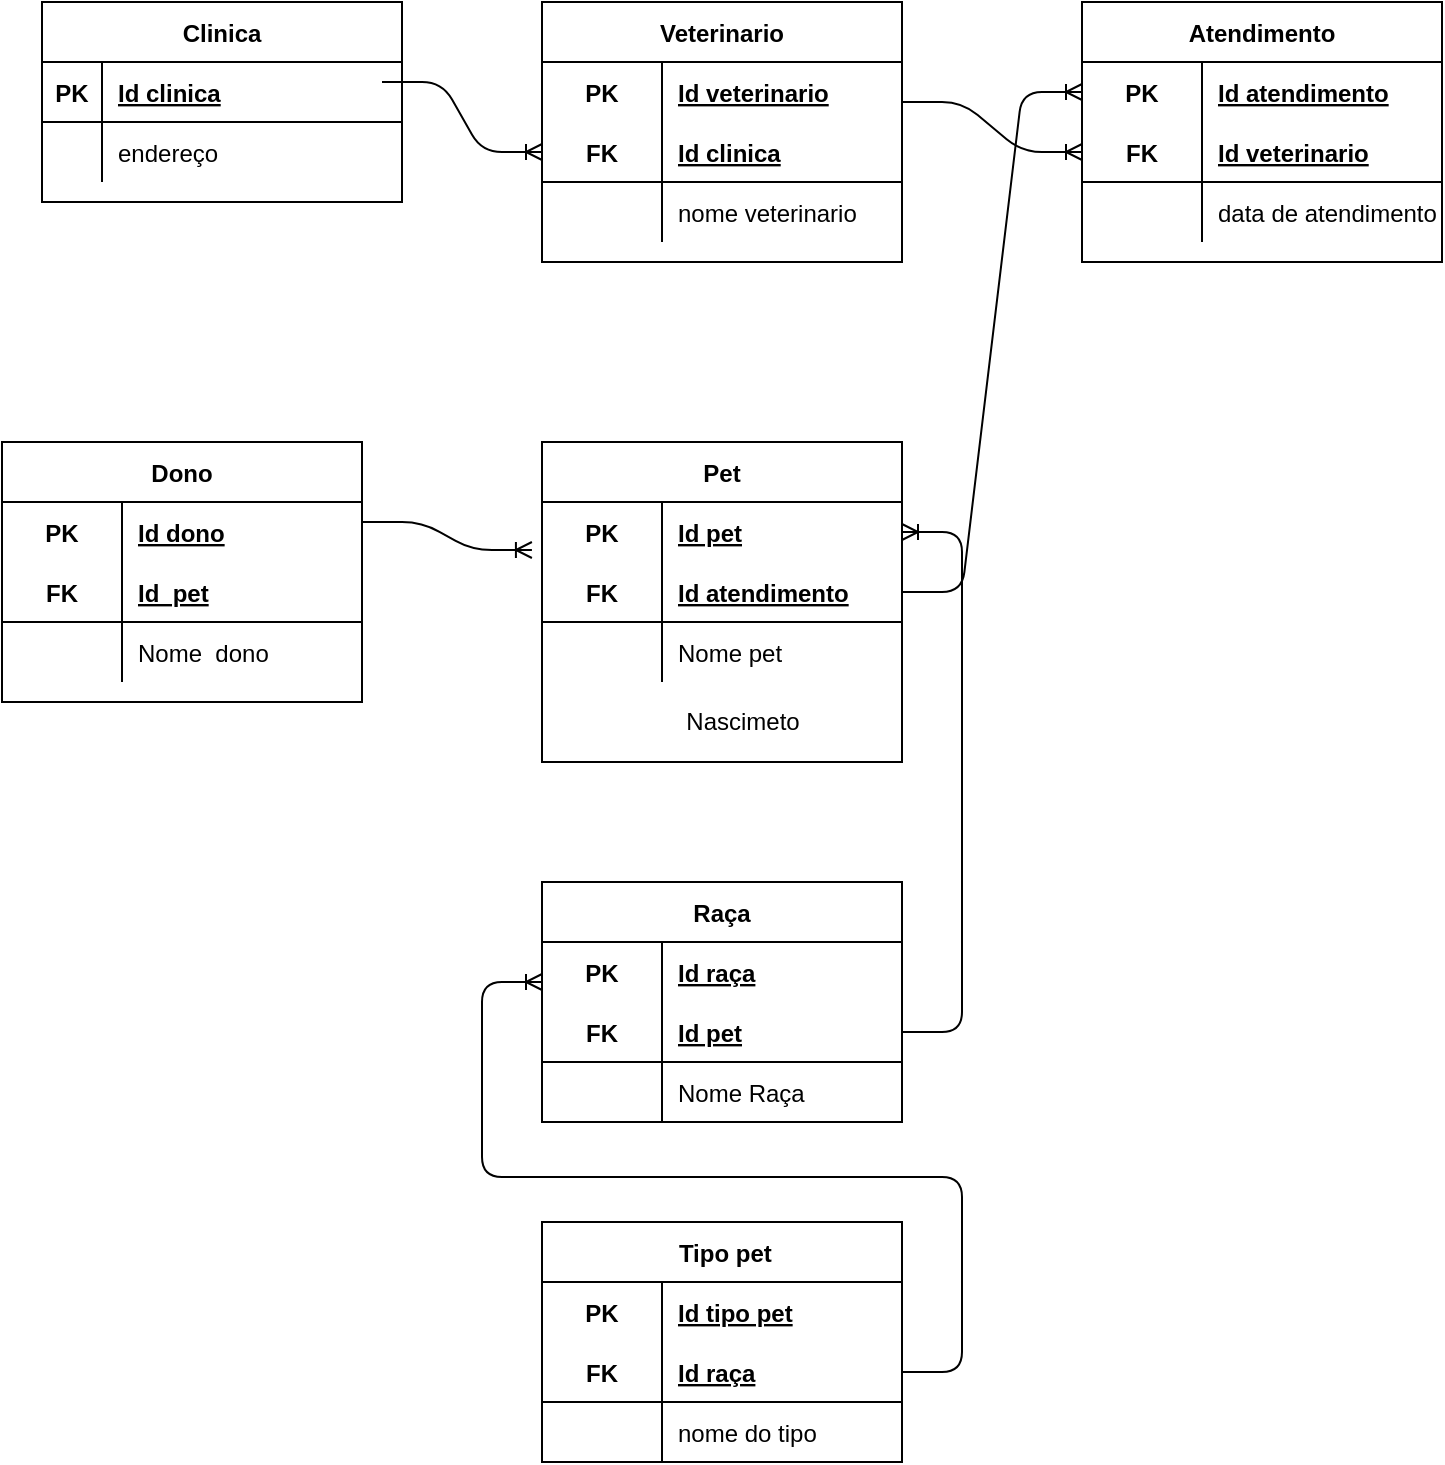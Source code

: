 <mxfile version="14.9.3" type="device"><diagram id="LnupWtpyOvlQ_FfJU6R2" name="Page-1"><mxGraphModel dx="868" dy="450" grid="1" gridSize="10" guides="1" tooltips="1" connect="1" arrows="1" fold="1" page="1" pageScale="1" pageWidth="827" pageHeight="1169" math="0" shadow="0"><root><mxCell id="0"/><mxCell id="1" parent="0"/><mxCell id="5pIeu0GSaTdeBLejiaKg-2" value="Clinica" style="shape=table;startSize=30;container=1;collapsible=1;childLayout=tableLayout;fixedRows=1;rowLines=0;fontStyle=1;align=center;resizeLast=1;" vertex="1" parent="1"><mxGeometry x="60" y="40" width="180" height="100" as="geometry"/></mxCell><mxCell id="5pIeu0GSaTdeBLejiaKg-3" value="" style="shape=partialRectangle;collapsible=0;dropTarget=0;pointerEvents=0;fillColor=none;top=0;left=0;bottom=1;right=0;points=[[0,0.5],[1,0.5]];portConstraint=eastwest;" vertex="1" parent="5pIeu0GSaTdeBLejiaKg-2"><mxGeometry y="30" width="180" height="30" as="geometry"/></mxCell><mxCell id="5pIeu0GSaTdeBLejiaKg-4" value="PK" style="shape=partialRectangle;connectable=0;fillColor=none;top=0;left=0;bottom=0;right=0;fontStyle=1;overflow=hidden;" vertex="1" parent="5pIeu0GSaTdeBLejiaKg-3"><mxGeometry width="30" height="30" as="geometry"/></mxCell><mxCell id="5pIeu0GSaTdeBLejiaKg-5" value="Id clinica" style="shape=partialRectangle;connectable=0;fillColor=none;top=0;left=0;bottom=0;right=0;align=left;spacingLeft=6;fontStyle=5;overflow=hidden;" vertex="1" parent="5pIeu0GSaTdeBLejiaKg-3"><mxGeometry x="30" width="150" height="30" as="geometry"/></mxCell><mxCell id="5pIeu0GSaTdeBLejiaKg-6" value="" style="shape=partialRectangle;collapsible=0;dropTarget=0;pointerEvents=0;fillColor=none;top=0;left=0;bottom=0;right=0;points=[[0,0.5],[1,0.5]];portConstraint=eastwest;" vertex="1" parent="5pIeu0GSaTdeBLejiaKg-2"><mxGeometry y="60" width="180" height="30" as="geometry"/></mxCell><mxCell id="5pIeu0GSaTdeBLejiaKg-7" value="" style="shape=partialRectangle;connectable=0;fillColor=none;top=0;left=0;bottom=0;right=0;editable=1;overflow=hidden;" vertex="1" parent="5pIeu0GSaTdeBLejiaKg-6"><mxGeometry width="30" height="30" as="geometry"/></mxCell><mxCell id="5pIeu0GSaTdeBLejiaKg-8" value="endereço" style="shape=partialRectangle;connectable=0;fillColor=none;top=0;left=0;bottom=0;right=0;align=left;spacingLeft=6;overflow=hidden;" vertex="1" parent="5pIeu0GSaTdeBLejiaKg-6"><mxGeometry x="30" width="150" height="30" as="geometry"/></mxCell><mxCell id="5pIeu0GSaTdeBLejiaKg-15" value="Veterinario" style="shape=table;startSize=30;container=1;collapsible=1;childLayout=tableLayout;fixedRows=1;rowLines=0;fontStyle=1;align=center;resizeLast=1;" vertex="1" parent="1"><mxGeometry x="310" y="40" width="180" height="130" as="geometry"/></mxCell><mxCell id="5pIeu0GSaTdeBLejiaKg-16" value="" style="shape=partialRectangle;collapsible=0;dropTarget=0;pointerEvents=0;fillColor=none;top=0;left=0;bottom=0;right=0;points=[[0,0.5],[1,0.5]];portConstraint=eastwest;" vertex="1" parent="5pIeu0GSaTdeBLejiaKg-15"><mxGeometry y="30" width="180" height="30" as="geometry"/></mxCell><mxCell id="5pIeu0GSaTdeBLejiaKg-17" value="PK" style="shape=partialRectangle;connectable=0;fillColor=none;top=0;left=0;bottom=0;right=0;fontStyle=1;overflow=hidden;" vertex="1" parent="5pIeu0GSaTdeBLejiaKg-16"><mxGeometry width="60" height="30" as="geometry"/></mxCell><mxCell id="5pIeu0GSaTdeBLejiaKg-18" value="Id veterinario" style="shape=partialRectangle;connectable=0;fillColor=none;top=0;left=0;bottom=0;right=0;align=left;spacingLeft=6;fontStyle=5;overflow=hidden;" vertex="1" parent="5pIeu0GSaTdeBLejiaKg-16"><mxGeometry x="60" width="120" height="30" as="geometry"/></mxCell><mxCell id="5pIeu0GSaTdeBLejiaKg-19" value="" style="shape=partialRectangle;collapsible=0;dropTarget=0;pointerEvents=0;fillColor=none;top=0;left=0;bottom=1;right=0;points=[[0,0.5],[1,0.5]];portConstraint=eastwest;" vertex="1" parent="5pIeu0GSaTdeBLejiaKg-15"><mxGeometry y="60" width="180" height="30" as="geometry"/></mxCell><mxCell id="5pIeu0GSaTdeBLejiaKg-20" value="FK" style="shape=partialRectangle;connectable=0;fillColor=none;top=0;left=0;bottom=0;right=0;fontStyle=1;overflow=hidden;" vertex="1" parent="5pIeu0GSaTdeBLejiaKg-19"><mxGeometry width="60" height="30" as="geometry"/></mxCell><mxCell id="5pIeu0GSaTdeBLejiaKg-21" value="Id clinica" style="shape=partialRectangle;connectable=0;fillColor=none;top=0;left=0;bottom=0;right=0;align=left;spacingLeft=6;fontStyle=5;overflow=hidden;" vertex="1" parent="5pIeu0GSaTdeBLejiaKg-19"><mxGeometry x="60" width="120" height="30" as="geometry"/></mxCell><mxCell id="5pIeu0GSaTdeBLejiaKg-22" value="" style="shape=partialRectangle;collapsible=0;dropTarget=0;pointerEvents=0;fillColor=none;top=0;left=0;bottom=0;right=0;points=[[0,0.5],[1,0.5]];portConstraint=eastwest;" vertex="1" parent="5pIeu0GSaTdeBLejiaKg-15"><mxGeometry y="90" width="180" height="30" as="geometry"/></mxCell><mxCell id="5pIeu0GSaTdeBLejiaKg-23" value="" style="shape=partialRectangle;connectable=0;fillColor=none;top=0;left=0;bottom=0;right=0;editable=1;overflow=hidden;" vertex="1" parent="5pIeu0GSaTdeBLejiaKg-22"><mxGeometry width="60" height="30" as="geometry"/></mxCell><mxCell id="5pIeu0GSaTdeBLejiaKg-24" value="nome veterinario" style="shape=partialRectangle;connectable=0;fillColor=none;top=0;left=0;bottom=0;right=0;align=left;spacingLeft=6;overflow=hidden;" vertex="1" parent="5pIeu0GSaTdeBLejiaKg-22"><mxGeometry x="60" width="120" height="30" as="geometry"/></mxCell><mxCell id="5pIeu0GSaTdeBLejiaKg-28" value="Atendimento" style="shape=table;startSize=30;container=1;collapsible=1;childLayout=tableLayout;fixedRows=1;rowLines=0;fontStyle=1;align=center;resizeLast=1;" vertex="1" parent="1"><mxGeometry x="580" y="40" width="180" height="130" as="geometry"/></mxCell><mxCell id="5pIeu0GSaTdeBLejiaKg-29" value="" style="shape=partialRectangle;collapsible=0;dropTarget=0;pointerEvents=0;fillColor=none;top=0;left=0;bottom=0;right=0;points=[[0,0.5],[1,0.5]];portConstraint=eastwest;" vertex="1" parent="5pIeu0GSaTdeBLejiaKg-28"><mxGeometry y="30" width="180" height="30" as="geometry"/></mxCell><mxCell id="5pIeu0GSaTdeBLejiaKg-30" value="PK" style="shape=partialRectangle;connectable=0;fillColor=none;top=0;left=0;bottom=0;right=0;fontStyle=1;overflow=hidden;" vertex="1" parent="5pIeu0GSaTdeBLejiaKg-29"><mxGeometry width="60" height="30" as="geometry"/></mxCell><mxCell id="5pIeu0GSaTdeBLejiaKg-31" value="Id atendimento" style="shape=partialRectangle;connectable=0;fillColor=none;top=0;left=0;bottom=0;right=0;align=left;spacingLeft=6;fontStyle=5;overflow=hidden;" vertex="1" parent="5pIeu0GSaTdeBLejiaKg-29"><mxGeometry x="60" width="120" height="30" as="geometry"/></mxCell><mxCell id="5pIeu0GSaTdeBLejiaKg-32" value="" style="shape=partialRectangle;collapsible=0;dropTarget=0;pointerEvents=0;fillColor=none;top=0;left=0;bottom=1;right=0;points=[[0,0.5],[1,0.5]];portConstraint=eastwest;" vertex="1" parent="5pIeu0GSaTdeBLejiaKg-28"><mxGeometry y="60" width="180" height="30" as="geometry"/></mxCell><mxCell id="5pIeu0GSaTdeBLejiaKg-33" value="FK" style="shape=partialRectangle;connectable=0;fillColor=none;top=0;left=0;bottom=0;right=0;fontStyle=1;overflow=hidden;" vertex="1" parent="5pIeu0GSaTdeBLejiaKg-32"><mxGeometry width="60" height="30" as="geometry"/></mxCell><mxCell id="5pIeu0GSaTdeBLejiaKg-34" value="Id veterinario" style="shape=partialRectangle;connectable=0;fillColor=none;top=0;left=0;bottom=0;right=0;align=left;spacingLeft=6;fontStyle=5;overflow=hidden;" vertex="1" parent="5pIeu0GSaTdeBLejiaKg-32"><mxGeometry x="60" width="120" height="30" as="geometry"/></mxCell><mxCell id="5pIeu0GSaTdeBLejiaKg-35" value="" style="shape=partialRectangle;collapsible=0;dropTarget=0;pointerEvents=0;fillColor=none;top=0;left=0;bottom=0;right=0;points=[[0,0.5],[1,0.5]];portConstraint=eastwest;" vertex="1" parent="5pIeu0GSaTdeBLejiaKg-28"><mxGeometry y="90" width="180" height="30" as="geometry"/></mxCell><mxCell id="5pIeu0GSaTdeBLejiaKg-36" value="" style="shape=partialRectangle;connectable=0;fillColor=none;top=0;left=0;bottom=0;right=0;editable=1;overflow=hidden;" vertex="1" parent="5pIeu0GSaTdeBLejiaKg-35"><mxGeometry width="60" height="30" as="geometry"/></mxCell><mxCell id="5pIeu0GSaTdeBLejiaKg-37" value="data de atendimento" style="shape=partialRectangle;connectable=0;fillColor=none;top=0;left=0;bottom=0;right=0;align=left;spacingLeft=6;overflow=hidden;" vertex="1" parent="5pIeu0GSaTdeBLejiaKg-35"><mxGeometry x="60" width="120" height="30" as="geometry"/></mxCell><mxCell id="5pIeu0GSaTdeBLejiaKg-38" value="Pet" style="shape=table;startSize=30;container=1;collapsible=1;childLayout=tableLayout;fixedRows=1;rowLines=0;fontStyle=1;align=center;resizeLast=1;" vertex="1" parent="1"><mxGeometry x="310" y="260" width="180" height="160" as="geometry"/></mxCell><mxCell id="5pIeu0GSaTdeBLejiaKg-39" value="" style="shape=partialRectangle;collapsible=0;dropTarget=0;pointerEvents=0;fillColor=none;top=0;left=0;bottom=0;right=0;points=[[0,0.5],[1,0.5]];portConstraint=eastwest;" vertex="1" parent="5pIeu0GSaTdeBLejiaKg-38"><mxGeometry y="30" width="180" height="30" as="geometry"/></mxCell><mxCell id="5pIeu0GSaTdeBLejiaKg-40" value="PK" style="shape=partialRectangle;connectable=0;fillColor=none;top=0;left=0;bottom=0;right=0;fontStyle=1;overflow=hidden;" vertex="1" parent="5pIeu0GSaTdeBLejiaKg-39"><mxGeometry width="60" height="30" as="geometry"/></mxCell><mxCell id="5pIeu0GSaTdeBLejiaKg-41" value="Id pet" style="shape=partialRectangle;connectable=0;fillColor=none;top=0;left=0;bottom=0;right=0;align=left;spacingLeft=6;fontStyle=5;overflow=hidden;" vertex="1" parent="5pIeu0GSaTdeBLejiaKg-39"><mxGeometry x="60" width="120" height="30" as="geometry"/></mxCell><mxCell id="5pIeu0GSaTdeBLejiaKg-42" value="" style="shape=partialRectangle;collapsible=0;dropTarget=0;pointerEvents=0;fillColor=none;top=0;left=0;bottom=1;right=0;points=[[0,0.5],[1,0.5]];portConstraint=eastwest;" vertex="1" parent="5pIeu0GSaTdeBLejiaKg-38"><mxGeometry y="60" width="180" height="30" as="geometry"/></mxCell><mxCell id="5pIeu0GSaTdeBLejiaKg-43" value="FK" style="shape=partialRectangle;connectable=0;fillColor=none;top=0;left=0;bottom=0;right=0;fontStyle=1;overflow=hidden;" vertex="1" parent="5pIeu0GSaTdeBLejiaKg-42"><mxGeometry width="60" height="30" as="geometry"/></mxCell><mxCell id="5pIeu0GSaTdeBLejiaKg-44" value="Id atendimento" style="shape=partialRectangle;connectable=0;fillColor=none;top=0;left=0;bottom=0;right=0;align=left;spacingLeft=6;fontStyle=5;overflow=hidden;" vertex="1" parent="5pIeu0GSaTdeBLejiaKg-42"><mxGeometry x="60" width="120" height="30" as="geometry"/></mxCell><mxCell id="5pIeu0GSaTdeBLejiaKg-45" value="" style="shape=partialRectangle;collapsible=0;dropTarget=0;pointerEvents=0;fillColor=none;top=0;left=0;bottom=0;right=0;points=[[0,0.5],[1,0.5]];portConstraint=eastwest;" vertex="1" parent="5pIeu0GSaTdeBLejiaKg-38"><mxGeometry y="90" width="180" height="30" as="geometry"/></mxCell><mxCell id="5pIeu0GSaTdeBLejiaKg-46" value="" style="shape=partialRectangle;connectable=0;fillColor=none;top=0;left=0;bottom=0;right=0;editable=1;overflow=hidden;" vertex="1" parent="5pIeu0GSaTdeBLejiaKg-45"><mxGeometry width="60" height="30" as="geometry"/></mxCell><mxCell id="5pIeu0GSaTdeBLejiaKg-47" value="Nome pet" style="shape=partialRectangle;connectable=0;fillColor=none;top=0;left=0;bottom=0;right=0;align=left;spacingLeft=6;overflow=hidden;" vertex="1" parent="5pIeu0GSaTdeBLejiaKg-45"><mxGeometry x="60" width="120" height="30" as="geometry"/></mxCell><mxCell id="5pIeu0GSaTdeBLejiaKg-48" value="Nascimeto" style="text;html=1;align=center;verticalAlign=middle;resizable=0;points=[];autosize=1;strokeColor=none;" vertex="1" parent="1"><mxGeometry x="370" y="390" width="80" height="20" as="geometry"/></mxCell><mxCell id="5pIeu0GSaTdeBLejiaKg-49" value="Dono" style="shape=table;startSize=30;container=1;collapsible=1;childLayout=tableLayout;fixedRows=1;rowLines=0;fontStyle=1;align=center;resizeLast=1;" vertex="1" parent="1"><mxGeometry x="40" y="260" width="180" height="130" as="geometry"/></mxCell><mxCell id="5pIeu0GSaTdeBLejiaKg-50" value="" style="shape=partialRectangle;collapsible=0;dropTarget=0;pointerEvents=0;fillColor=none;top=0;left=0;bottom=0;right=0;points=[[0,0.5],[1,0.5]];portConstraint=eastwest;" vertex="1" parent="5pIeu0GSaTdeBLejiaKg-49"><mxGeometry y="30" width="180" height="30" as="geometry"/></mxCell><mxCell id="5pIeu0GSaTdeBLejiaKg-51" value="PK" style="shape=partialRectangle;connectable=0;fillColor=none;top=0;left=0;bottom=0;right=0;fontStyle=1;overflow=hidden;" vertex="1" parent="5pIeu0GSaTdeBLejiaKg-50"><mxGeometry width="60" height="30" as="geometry"/></mxCell><mxCell id="5pIeu0GSaTdeBLejiaKg-52" value="Id dono" style="shape=partialRectangle;connectable=0;fillColor=none;top=0;left=0;bottom=0;right=0;align=left;spacingLeft=6;fontStyle=5;overflow=hidden;" vertex="1" parent="5pIeu0GSaTdeBLejiaKg-50"><mxGeometry x="60" width="120" height="30" as="geometry"/></mxCell><mxCell id="5pIeu0GSaTdeBLejiaKg-53" value="" style="shape=partialRectangle;collapsible=0;dropTarget=0;pointerEvents=0;fillColor=none;top=0;left=0;bottom=1;right=0;points=[[0,0.5],[1,0.5]];portConstraint=eastwest;" vertex="1" parent="5pIeu0GSaTdeBLejiaKg-49"><mxGeometry y="60" width="180" height="30" as="geometry"/></mxCell><mxCell id="5pIeu0GSaTdeBLejiaKg-54" value="FK" style="shape=partialRectangle;connectable=0;fillColor=none;top=0;left=0;bottom=0;right=0;fontStyle=1;overflow=hidden;" vertex="1" parent="5pIeu0GSaTdeBLejiaKg-53"><mxGeometry width="60" height="30" as="geometry"/></mxCell><mxCell id="5pIeu0GSaTdeBLejiaKg-55" value="Id  pet" style="shape=partialRectangle;connectable=0;fillColor=none;top=0;left=0;bottom=0;right=0;align=left;spacingLeft=6;fontStyle=5;overflow=hidden;" vertex="1" parent="5pIeu0GSaTdeBLejiaKg-53"><mxGeometry x="60" width="120" height="30" as="geometry"/></mxCell><mxCell id="5pIeu0GSaTdeBLejiaKg-56" value="" style="shape=partialRectangle;collapsible=0;dropTarget=0;pointerEvents=0;fillColor=none;top=0;left=0;bottom=0;right=0;points=[[0,0.5],[1,0.5]];portConstraint=eastwest;" vertex="1" parent="5pIeu0GSaTdeBLejiaKg-49"><mxGeometry y="90" width="180" height="30" as="geometry"/></mxCell><mxCell id="5pIeu0GSaTdeBLejiaKg-57" value="" style="shape=partialRectangle;connectable=0;fillColor=none;top=0;left=0;bottom=0;right=0;editable=1;overflow=hidden;" vertex="1" parent="5pIeu0GSaTdeBLejiaKg-56"><mxGeometry width="60" height="30" as="geometry"/></mxCell><mxCell id="5pIeu0GSaTdeBLejiaKg-58" value="Nome  dono" style="shape=partialRectangle;connectable=0;fillColor=none;top=0;left=0;bottom=0;right=0;align=left;spacingLeft=6;overflow=hidden;" vertex="1" parent="5pIeu0GSaTdeBLejiaKg-56"><mxGeometry x="60" width="120" height="30" as="geometry"/></mxCell><mxCell id="5pIeu0GSaTdeBLejiaKg-59" value="Raça" style="shape=table;startSize=30;container=1;collapsible=1;childLayout=tableLayout;fixedRows=1;rowLines=0;fontStyle=1;align=center;resizeLast=1;" vertex="1" parent="1"><mxGeometry x="310" y="480" width="180" height="120" as="geometry"/></mxCell><mxCell id="5pIeu0GSaTdeBLejiaKg-60" value="" style="shape=partialRectangle;collapsible=0;dropTarget=0;pointerEvents=0;fillColor=none;top=0;left=0;bottom=0;right=0;points=[[0,0.5],[1,0.5]];portConstraint=eastwest;" vertex="1" parent="5pIeu0GSaTdeBLejiaKg-59"><mxGeometry y="30" width="180" height="30" as="geometry"/></mxCell><mxCell id="5pIeu0GSaTdeBLejiaKg-61" value="PK" style="shape=partialRectangle;connectable=0;fillColor=none;top=0;left=0;bottom=0;right=0;fontStyle=1;overflow=hidden;" vertex="1" parent="5pIeu0GSaTdeBLejiaKg-60"><mxGeometry width="60" height="30" as="geometry"/></mxCell><mxCell id="5pIeu0GSaTdeBLejiaKg-62" value="Id raça" style="shape=partialRectangle;connectable=0;fillColor=none;top=0;left=0;bottom=0;right=0;align=left;spacingLeft=6;fontStyle=5;overflow=hidden;" vertex="1" parent="5pIeu0GSaTdeBLejiaKg-60"><mxGeometry x="60" width="120" height="30" as="geometry"/></mxCell><mxCell id="5pIeu0GSaTdeBLejiaKg-63" value="" style="shape=partialRectangle;collapsible=0;dropTarget=0;pointerEvents=0;fillColor=none;top=0;left=0;bottom=1;right=0;points=[[0,0.5],[1,0.5]];portConstraint=eastwest;" vertex="1" parent="5pIeu0GSaTdeBLejiaKg-59"><mxGeometry y="60" width="180" height="30" as="geometry"/></mxCell><mxCell id="5pIeu0GSaTdeBLejiaKg-64" value="FK" style="shape=partialRectangle;connectable=0;fillColor=none;top=0;left=0;bottom=0;right=0;fontStyle=1;overflow=hidden;" vertex="1" parent="5pIeu0GSaTdeBLejiaKg-63"><mxGeometry width="60" height="30" as="geometry"/></mxCell><mxCell id="5pIeu0GSaTdeBLejiaKg-65" value="Id pet" style="shape=partialRectangle;connectable=0;fillColor=none;top=0;left=0;bottom=0;right=0;align=left;spacingLeft=6;fontStyle=5;overflow=hidden;" vertex="1" parent="5pIeu0GSaTdeBLejiaKg-63"><mxGeometry x="60" width="120" height="30" as="geometry"/></mxCell><mxCell id="5pIeu0GSaTdeBLejiaKg-66" value="" style="shape=partialRectangle;collapsible=0;dropTarget=0;pointerEvents=0;fillColor=none;top=0;left=0;bottom=0;right=0;points=[[0,0.5],[1,0.5]];portConstraint=eastwest;" vertex="1" parent="5pIeu0GSaTdeBLejiaKg-59"><mxGeometry y="90" width="180" height="30" as="geometry"/></mxCell><mxCell id="5pIeu0GSaTdeBLejiaKg-67" value="" style="shape=partialRectangle;connectable=0;fillColor=none;top=0;left=0;bottom=0;right=0;editable=1;overflow=hidden;" vertex="1" parent="5pIeu0GSaTdeBLejiaKg-66"><mxGeometry width="60" height="30" as="geometry"/></mxCell><mxCell id="5pIeu0GSaTdeBLejiaKg-68" value="Nome Raça" style="shape=partialRectangle;connectable=0;fillColor=none;top=0;left=0;bottom=0;right=0;align=left;spacingLeft=6;overflow=hidden;" vertex="1" parent="5pIeu0GSaTdeBLejiaKg-66"><mxGeometry x="60" width="120" height="30" as="geometry"/></mxCell><mxCell id="5pIeu0GSaTdeBLejiaKg-69" value=" Tipo pet" style="shape=table;startSize=30;container=1;collapsible=1;childLayout=tableLayout;fixedRows=1;rowLines=0;fontStyle=1;align=center;resizeLast=1;" vertex="1" parent="1"><mxGeometry x="310" y="650" width="180" height="120" as="geometry"/></mxCell><mxCell id="5pIeu0GSaTdeBLejiaKg-70" value="" style="shape=partialRectangle;collapsible=0;dropTarget=0;pointerEvents=0;fillColor=none;top=0;left=0;bottom=0;right=0;points=[[0,0.5],[1,0.5]];portConstraint=eastwest;" vertex="1" parent="5pIeu0GSaTdeBLejiaKg-69"><mxGeometry y="30" width="180" height="30" as="geometry"/></mxCell><mxCell id="5pIeu0GSaTdeBLejiaKg-71" value="PK" style="shape=partialRectangle;connectable=0;fillColor=none;top=0;left=0;bottom=0;right=0;fontStyle=1;overflow=hidden;" vertex="1" parent="5pIeu0GSaTdeBLejiaKg-70"><mxGeometry width="60" height="30" as="geometry"/></mxCell><mxCell id="5pIeu0GSaTdeBLejiaKg-72" value="Id tipo pet" style="shape=partialRectangle;connectable=0;fillColor=none;top=0;left=0;bottom=0;right=0;align=left;spacingLeft=6;fontStyle=5;overflow=hidden;" vertex="1" parent="5pIeu0GSaTdeBLejiaKg-70"><mxGeometry x="60" width="120" height="30" as="geometry"/></mxCell><mxCell id="5pIeu0GSaTdeBLejiaKg-73" value="" style="shape=partialRectangle;collapsible=0;dropTarget=0;pointerEvents=0;fillColor=none;top=0;left=0;bottom=1;right=0;points=[[0,0.5],[1,0.5]];portConstraint=eastwest;" vertex="1" parent="5pIeu0GSaTdeBLejiaKg-69"><mxGeometry y="60" width="180" height="30" as="geometry"/></mxCell><mxCell id="5pIeu0GSaTdeBLejiaKg-74" value="FK" style="shape=partialRectangle;connectable=0;fillColor=none;top=0;left=0;bottom=0;right=0;fontStyle=1;overflow=hidden;" vertex="1" parent="5pIeu0GSaTdeBLejiaKg-73"><mxGeometry width="60" height="30" as="geometry"/></mxCell><mxCell id="5pIeu0GSaTdeBLejiaKg-75" value="Id raça" style="shape=partialRectangle;connectable=0;fillColor=none;top=0;left=0;bottom=0;right=0;align=left;spacingLeft=6;fontStyle=5;overflow=hidden;" vertex="1" parent="5pIeu0GSaTdeBLejiaKg-73"><mxGeometry x="60" width="120" height="30" as="geometry"/></mxCell><mxCell id="5pIeu0GSaTdeBLejiaKg-76" value="" style="shape=partialRectangle;collapsible=0;dropTarget=0;pointerEvents=0;fillColor=none;top=0;left=0;bottom=0;right=0;points=[[0,0.5],[1,0.5]];portConstraint=eastwest;" vertex="1" parent="5pIeu0GSaTdeBLejiaKg-69"><mxGeometry y="90" width="180" height="30" as="geometry"/></mxCell><mxCell id="5pIeu0GSaTdeBLejiaKg-77" value="" style="shape=partialRectangle;connectable=0;fillColor=none;top=0;left=0;bottom=0;right=0;editable=1;overflow=hidden;" vertex="1" parent="5pIeu0GSaTdeBLejiaKg-76"><mxGeometry width="60" height="30" as="geometry"/></mxCell><mxCell id="5pIeu0GSaTdeBLejiaKg-78" value="nome do tipo" style="shape=partialRectangle;connectable=0;fillColor=none;top=0;left=0;bottom=0;right=0;align=left;spacingLeft=6;overflow=hidden;" vertex="1" parent="5pIeu0GSaTdeBLejiaKg-76"><mxGeometry x="60" width="120" height="30" as="geometry"/></mxCell><mxCell id="5pIeu0GSaTdeBLejiaKg-79" value="" style="edgeStyle=entityRelationEdgeStyle;fontSize=12;html=1;endArrow=ERoneToMany;entryX=0;entryY=0.5;entryDx=0;entryDy=0;" edge="1" parent="1" target="5pIeu0GSaTdeBLejiaKg-19"><mxGeometry width="100" height="100" relative="1" as="geometry"><mxPoint x="230" y="80" as="sourcePoint"/><mxPoint x="330" y="-20" as="targetPoint"/></mxGeometry></mxCell><mxCell id="5pIeu0GSaTdeBLejiaKg-80" value="" style="edgeStyle=entityRelationEdgeStyle;fontSize=12;html=1;endArrow=ERoneToMany;entryX=0;entryY=0.5;entryDx=0;entryDy=0;" edge="1" parent="1" target="5pIeu0GSaTdeBLejiaKg-32"><mxGeometry width="100" height="100" relative="1" as="geometry"><mxPoint x="490" y="90" as="sourcePoint"/><mxPoint x="590" y="-10" as="targetPoint"/></mxGeometry></mxCell><mxCell id="5pIeu0GSaTdeBLejiaKg-81" value="" style="edgeStyle=entityRelationEdgeStyle;fontSize=12;html=1;endArrow=ERoneToMany;entryX=0;entryY=0.5;entryDx=0;entryDy=0;exitX=1;exitY=0.5;exitDx=0;exitDy=0;" edge="1" parent="1" source="5pIeu0GSaTdeBLejiaKg-42" target="5pIeu0GSaTdeBLejiaKg-29"><mxGeometry width="100" height="100" relative="1" as="geometry"><mxPoint x="727" y="220" as="sourcePoint"/><mxPoint x="827" y="120" as="targetPoint"/></mxGeometry></mxCell><mxCell id="5pIeu0GSaTdeBLejiaKg-82" value="" style="edgeStyle=entityRelationEdgeStyle;fontSize=12;html=1;endArrow=ERoneToMany;entryX=-0.028;entryY=0.8;entryDx=0;entryDy=0;entryPerimeter=0;" edge="1" parent="1" target="5pIeu0GSaTdeBLejiaKg-39"><mxGeometry width="100" height="100" relative="1" as="geometry"><mxPoint x="220" y="300" as="sourcePoint"/><mxPoint x="320" y="200" as="targetPoint"/></mxGeometry></mxCell><mxCell id="5pIeu0GSaTdeBLejiaKg-83" value="" style="edgeStyle=entityRelationEdgeStyle;fontSize=12;html=1;endArrow=ERoneToMany;" edge="1" parent="1" source="5pIeu0GSaTdeBLejiaKg-73"><mxGeometry width="100" height="100" relative="1" as="geometry"><mxPoint x="210" y="630" as="sourcePoint"/><mxPoint x="310" y="530" as="targetPoint"/></mxGeometry></mxCell><mxCell id="5pIeu0GSaTdeBLejiaKg-84" value="" style="edgeStyle=entityRelationEdgeStyle;fontSize=12;html=1;endArrow=ERoneToMany;exitX=1;exitY=0.5;exitDx=0;exitDy=0;" edge="1" parent="1" source="5pIeu0GSaTdeBLejiaKg-63" target="5pIeu0GSaTdeBLejiaKg-39"><mxGeometry width="100" height="100" relative="1" as="geometry"><mxPoint x="580" y="530" as="sourcePoint"/><mxPoint x="550" y="370" as="targetPoint"/></mxGeometry></mxCell></root></mxGraphModel></diagram></mxfile>